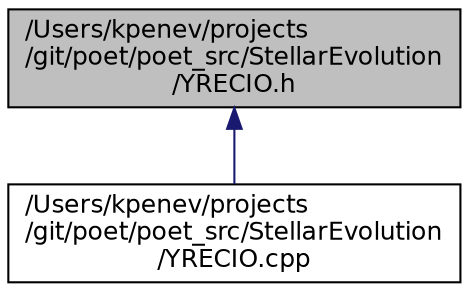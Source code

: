 digraph "/Users/kpenev/projects/git/poet/poet_src/StellarEvolution/YRECIO.h"
{
 // INTERACTIVE_SVG=YES
  edge [fontname="Helvetica",fontsize="12",labelfontname="Helvetica",labelfontsize="12"];
  node [fontname="Helvetica",fontsize="12",shape=record];
  Node15 [label="/Users/kpenev/projects\l/git/poet/poet_src/StellarEvolution\l/YRECIO.h",height=0.2,width=0.4,color="black", fillcolor="grey75", style="filled", fontcolor="black"];
  Node15 -> Node16 [dir="back",color="midnightblue",fontsize="12",style="solid",fontname="Helvetica"];
  Node16 [label="/Users/kpenev/projects\l/git/poet/poet_src/StellarEvolution\l/YRECIO.cpp",height=0.2,width=0.4,color="black", fillcolor="white", style="filled",URL="$YRECIO_8cpp.html",tooltip="Defines some of the methods of the classes for generating stellar evolution interpolators from the YR..."];
}
